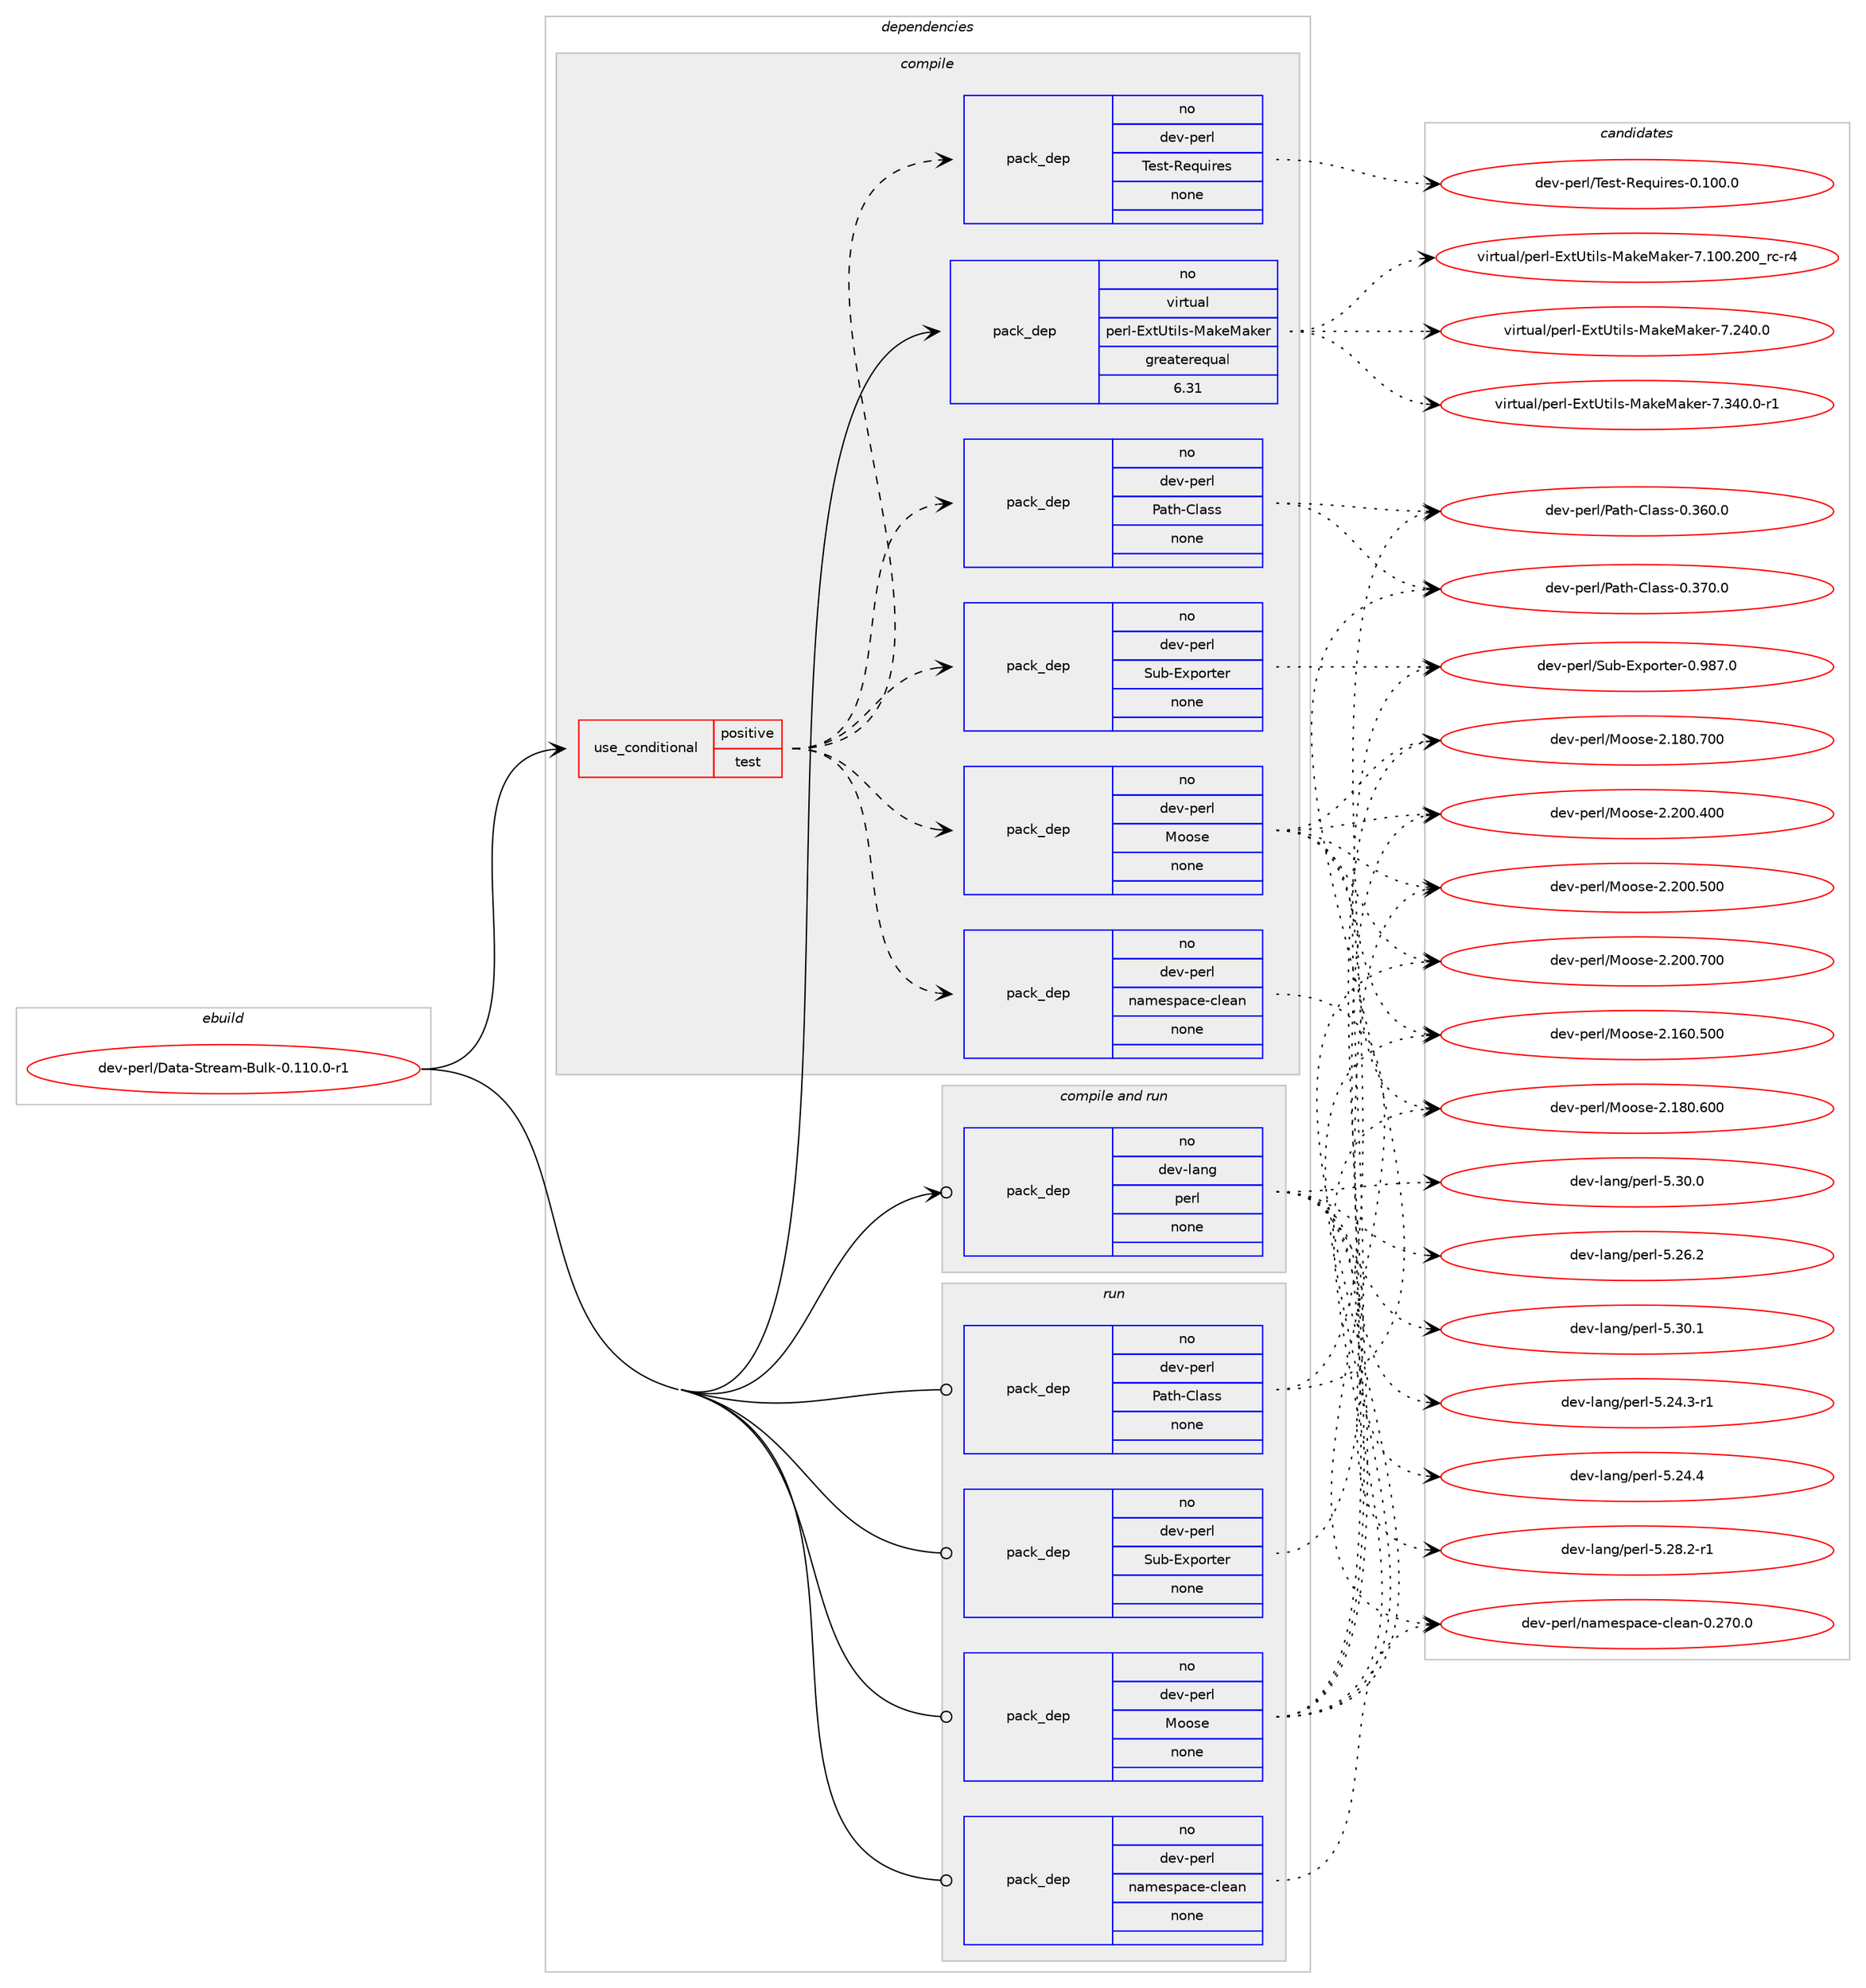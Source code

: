 digraph prolog {

# *************
# Graph options
# *************

newrank=true;
concentrate=true;
compound=true;
graph [rankdir=LR,fontname=Helvetica,fontsize=10,ranksep=1.5];#, ranksep=2.5, nodesep=0.2];
edge  [arrowhead=vee];
node  [fontname=Helvetica,fontsize=10];

# **********
# The ebuild
# **********

subgraph cluster_leftcol {
color=gray;
rank=same;
label=<<i>ebuild</i>>;
id [label="dev-perl/Data-Stream-Bulk-0.110.0-r1", color=red, width=4, href="../dev-perl/Data-Stream-Bulk-0.110.0-r1.svg"];
}

# ****************
# The dependencies
# ****************

subgraph cluster_midcol {
color=gray;
label=<<i>dependencies</i>>;
subgraph cluster_compile {
fillcolor="#eeeeee";
style=filled;
label=<<i>compile</i>>;
subgraph cond133493 {
dependency575949 [label=<<TABLE BORDER="0" CELLBORDER="1" CELLSPACING="0" CELLPADDING="4"><TR><TD ROWSPAN="3" CELLPADDING="10">use_conditional</TD></TR><TR><TD>positive</TD></TR><TR><TD>test</TD></TR></TABLE>>, shape=none, color=red];
subgraph pack430813 {
dependency575950 [label=<<TABLE BORDER="0" CELLBORDER="1" CELLSPACING="0" CELLPADDING="4" WIDTH="220"><TR><TD ROWSPAN="6" CELLPADDING="30">pack_dep</TD></TR><TR><TD WIDTH="110">no</TD></TR><TR><TD>dev-perl</TD></TR><TR><TD>Moose</TD></TR><TR><TD>none</TD></TR><TR><TD></TD></TR></TABLE>>, shape=none, color=blue];
}
dependency575949:e -> dependency575950:w [weight=20,style="dashed",arrowhead="vee"];
subgraph pack430814 {
dependency575951 [label=<<TABLE BORDER="0" CELLBORDER="1" CELLSPACING="0" CELLPADDING="4" WIDTH="220"><TR><TD ROWSPAN="6" CELLPADDING="30">pack_dep</TD></TR><TR><TD WIDTH="110">no</TD></TR><TR><TD>dev-perl</TD></TR><TR><TD>Sub-Exporter</TD></TR><TR><TD>none</TD></TR><TR><TD></TD></TR></TABLE>>, shape=none, color=blue];
}
dependency575949:e -> dependency575951:w [weight=20,style="dashed",arrowhead="vee"];
subgraph pack430815 {
dependency575952 [label=<<TABLE BORDER="0" CELLBORDER="1" CELLSPACING="0" CELLPADDING="4" WIDTH="220"><TR><TD ROWSPAN="6" CELLPADDING="30">pack_dep</TD></TR><TR><TD WIDTH="110">no</TD></TR><TR><TD>dev-perl</TD></TR><TR><TD>Path-Class</TD></TR><TR><TD>none</TD></TR><TR><TD></TD></TR></TABLE>>, shape=none, color=blue];
}
dependency575949:e -> dependency575952:w [weight=20,style="dashed",arrowhead="vee"];
subgraph pack430816 {
dependency575953 [label=<<TABLE BORDER="0" CELLBORDER="1" CELLSPACING="0" CELLPADDING="4" WIDTH="220"><TR><TD ROWSPAN="6" CELLPADDING="30">pack_dep</TD></TR><TR><TD WIDTH="110">no</TD></TR><TR><TD>dev-perl</TD></TR><TR><TD>namespace-clean</TD></TR><TR><TD>none</TD></TR><TR><TD></TD></TR></TABLE>>, shape=none, color=blue];
}
dependency575949:e -> dependency575953:w [weight=20,style="dashed",arrowhead="vee"];
subgraph pack430817 {
dependency575954 [label=<<TABLE BORDER="0" CELLBORDER="1" CELLSPACING="0" CELLPADDING="4" WIDTH="220"><TR><TD ROWSPAN="6" CELLPADDING="30">pack_dep</TD></TR><TR><TD WIDTH="110">no</TD></TR><TR><TD>dev-perl</TD></TR><TR><TD>Test-Requires</TD></TR><TR><TD>none</TD></TR><TR><TD></TD></TR></TABLE>>, shape=none, color=blue];
}
dependency575949:e -> dependency575954:w [weight=20,style="dashed",arrowhead="vee"];
}
id:e -> dependency575949:w [weight=20,style="solid",arrowhead="vee"];
subgraph pack430818 {
dependency575955 [label=<<TABLE BORDER="0" CELLBORDER="1" CELLSPACING="0" CELLPADDING="4" WIDTH="220"><TR><TD ROWSPAN="6" CELLPADDING="30">pack_dep</TD></TR><TR><TD WIDTH="110">no</TD></TR><TR><TD>virtual</TD></TR><TR><TD>perl-ExtUtils-MakeMaker</TD></TR><TR><TD>greaterequal</TD></TR><TR><TD>6.31</TD></TR></TABLE>>, shape=none, color=blue];
}
id:e -> dependency575955:w [weight=20,style="solid",arrowhead="vee"];
}
subgraph cluster_compileandrun {
fillcolor="#eeeeee";
style=filled;
label=<<i>compile and run</i>>;
subgraph pack430819 {
dependency575956 [label=<<TABLE BORDER="0" CELLBORDER="1" CELLSPACING="0" CELLPADDING="4" WIDTH="220"><TR><TD ROWSPAN="6" CELLPADDING="30">pack_dep</TD></TR><TR><TD WIDTH="110">no</TD></TR><TR><TD>dev-lang</TD></TR><TR><TD>perl</TD></TR><TR><TD>none</TD></TR><TR><TD></TD></TR></TABLE>>, shape=none, color=blue];
}
id:e -> dependency575956:w [weight=20,style="solid",arrowhead="odotvee"];
}
subgraph cluster_run {
fillcolor="#eeeeee";
style=filled;
label=<<i>run</i>>;
subgraph pack430820 {
dependency575957 [label=<<TABLE BORDER="0" CELLBORDER="1" CELLSPACING="0" CELLPADDING="4" WIDTH="220"><TR><TD ROWSPAN="6" CELLPADDING="30">pack_dep</TD></TR><TR><TD WIDTH="110">no</TD></TR><TR><TD>dev-perl</TD></TR><TR><TD>Moose</TD></TR><TR><TD>none</TD></TR><TR><TD></TD></TR></TABLE>>, shape=none, color=blue];
}
id:e -> dependency575957:w [weight=20,style="solid",arrowhead="odot"];
subgraph pack430821 {
dependency575958 [label=<<TABLE BORDER="0" CELLBORDER="1" CELLSPACING="0" CELLPADDING="4" WIDTH="220"><TR><TD ROWSPAN="6" CELLPADDING="30">pack_dep</TD></TR><TR><TD WIDTH="110">no</TD></TR><TR><TD>dev-perl</TD></TR><TR><TD>Path-Class</TD></TR><TR><TD>none</TD></TR><TR><TD></TD></TR></TABLE>>, shape=none, color=blue];
}
id:e -> dependency575958:w [weight=20,style="solid",arrowhead="odot"];
subgraph pack430822 {
dependency575959 [label=<<TABLE BORDER="0" CELLBORDER="1" CELLSPACING="0" CELLPADDING="4" WIDTH="220"><TR><TD ROWSPAN="6" CELLPADDING="30">pack_dep</TD></TR><TR><TD WIDTH="110">no</TD></TR><TR><TD>dev-perl</TD></TR><TR><TD>Sub-Exporter</TD></TR><TR><TD>none</TD></TR><TR><TD></TD></TR></TABLE>>, shape=none, color=blue];
}
id:e -> dependency575959:w [weight=20,style="solid",arrowhead="odot"];
subgraph pack430823 {
dependency575960 [label=<<TABLE BORDER="0" CELLBORDER="1" CELLSPACING="0" CELLPADDING="4" WIDTH="220"><TR><TD ROWSPAN="6" CELLPADDING="30">pack_dep</TD></TR><TR><TD WIDTH="110">no</TD></TR><TR><TD>dev-perl</TD></TR><TR><TD>namespace-clean</TD></TR><TR><TD>none</TD></TR><TR><TD></TD></TR></TABLE>>, shape=none, color=blue];
}
id:e -> dependency575960:w [weight=20,style="solid",arrowhead="odot"];
}
}

# **************
# The candidates
# **************

subgraph cluster_choices {
rank=same;
color=gray;
label=<<i>candidates</i>>;

subgraph choice430813 {
color=black;
nodesep=1;
choice10010111845112101114108477711111111510145504649544846534848 [label="dev-perl/Moose-2.160.500", color=red, width=4,href="../dev-perl/Moose-2.160.500.svg"];
choice10010111845112101114108477711111111510145504649564846544848 [label="dev-perl/Moose-2.180.600", color=red, width=4,href="../dev-perl/Moose-2.180.600.svg"];
choice10010111845112101114108477711111111510145504649564846554848 [label="dev-perl/Moose-2.180.700", color=red, width=4,href="../dev-perl/Moose-2.180.700.svg"];
choice10010111845112101114108477711111111510145504650484846524848 [label="dev-perl/Moose-2.200.400", color=red, width=4,href="../dev-perl/Moose-2.200.400.svg"];
choice10010111845112101114108477711111111510145504650484846534848 [label="dev-perl/Moose-2.200.500", color=red, width=4,href="../dev-perl/Moose-2.200.500.svg"];
choice10010111845112101114108477711111111510145504650484846554848 [label="dev-perl/Moose-2.200.700", color=red, width=4,href="../dev-perl/Moose-2.200.700.svg"];
dependency575950:e -> choice10010111845112101114108477711111111510145504649544846534848:w [style=dotted,weight="100"];
dependency575950:e -> choice10010111845112101114108477711111111510145504649564846544848:w [style=dotted,weight="100"];
dependency575950:e -> choice10010111845112101114108477711111111510145504649564846554848:w [style=dotted,weight="100"];
dependency575950:e -> choice10010111845112101114108477711111111510145504650484846524848:w [style=dotted,weight="100"];
dependency575950:e -> choice10010111845112101114108477711111111510145504650484846534848:w [style=dotted,weight="100"];
dependency575950:e -> choice10010111845112101114108477711111111510145504650484846554848:w [style=dotted,weight="100"];
}
subgraph choice430814 {
color=black;
nodesep=1;
choice1001011184511210111410847831179845691201121111141161011144548465756554648 [label="dev-perl/Sub-Exporter-0.987.0", color=red, width=4,href="../dev-perl/Sub-Exporter-0.987.0.svg"];
dependency575951:e -> choice1001011184511210111410847831179845691201121111141161011144548465756554648:w [style=dotted,weight="100"];
}
subgraph choice430815 {
color=black;
nodesep=1;
choice100101118451121011141084780971161044567108971151154548465154484648 [label="dev-perl/Path-Class-0.360.0", color=red, width=4,href="../dev-perl/Path-Class-0.360.0.svg"];
choice100101118451121011141084780971161044567108971151154548465155484648 [label="dev-perl/Path-Class-0.370.0", color=red, width=4,href="../dev-perl/Path-Class-0.370.0.svg"];
dependency575952:e -> choice100101118451121011141084780971161044567108971151154548465154484648:w [style=dotted,weight="100"];
dependency575952:e -> choice100101118451121011141084780971161044567108971151154548465155484648:w [style=dotted,weight="100"];
}
subgraph choice430816 {
color=black;
nodesep=1;
choice10010111845112101114108471109710910111511297991014599108101971104548465055484648 [label="dev-perl/namespace-clean-0.270.0", color=red, width=4,href="../dev-perl/namespace-clean-0.270.0.svg"];
dependency575953:e -> choice10010111845112101114108471109710910111511297991014599108101971104548465055484648:w [style=dotted,weight="100"];
}
subgraph choice430817 {
color=black;
nodesep=1;
choice10010111845112101114108478410111511645821011131171051141011154548464948484648 [label="dev-perl/Test-Requires-0.100.0", color=red, width=4,href="../dev-perl/Test-Requires-0.100.0.svg"];
dependency575954:e -> choice10010111845112101114108478410111511645821011131171051141011154548464948484648:w [style=dotted,weight="100"];
}
subgraph choice430818 {
color=black;
nodesep=1;
choice118105114116117971084711210111410845691201168511610510811545779710710177971071011144555464948484650484895114994511452 [label="virtual/perl-ExtUtils-MakeMaker-7.100.200_rc-r4", color=red, width=4,href="../virtual/perl-ExtUtils-MakeMaker-7.100.200_rc-r4.svg"];
choice118105114116117971084711210111410845691201168511610510811545779710710177971071011144555465052484648 [label="virtual/perl-ExtUtils-MakeMaker-7.240.0", color=red, width=4,href="../virtual/perl-ExtUtils-MakeMaker-7.240.0.svg"];
choice1181051141161179710847112101114108456912011685116105108115457797107101779710710111445554651524846484511449 [label="virtual/perl-ExtUtils-MakeMaker-7.340.0-r1", color=red, width=4,href="../virtual/perl-ExtUtils-MakeMaker-7.340.0-r1.svg"];
dependency575955:e -> choice118105114116117971084711210111410845691201168511610510811545779710710177971071011144555464948484650484895114994511452:w [style=dotted,weight="100"];
dependency575955:e -> choice118105114116117971084711210111410845691201168511610510811545779710710177971071011144555465052484648:w [style=dotted,weight="100"];
dependency575955:e -> choice1181051141161179710847112101114108456912011685116105108115457797107101779710710111445554651524846484511449:w [style=dotted,weight="100"];
}
subgraph choice430819 {
color=black;
nodesep=1;
choice100101118451089711010347112101114108455346505246514511449 [label="dev-lang/perl-5.24.3-r1", color=red, width=4,href="../dev-lang/perl-5.24.3-r1.svg"];
choice10010111845108971101034711210111410845534650524652 [label="dev-lang/perl-5.24.4", color=red, width=4,href="../dev-lang/perl-5.24.4.svg"];
choice10010111845108971101034711210111410845534650544650 [label="dev-lang/perl-5.26.2", color=red, width=4,href="../dev-lang/perl-5.26.2.svg"];
choice100101118451089711010347112101114108455346505646504511449 [label="dev-lang/perl-5.28.2-r1", color=red, width=4,href="../dev-lang/perl-5.28.2-r1.svg"];
choice10010111845108971101034711210111410845534651484648 [label="dev-lang/perl-5.30.0", color=red, width=4,href="../dev-lang/perl-5.30.0.svg"];
choice10010111845108971101034711210111410845534651484649 [label="dev-lang/perl-5.30.1", color=red, width=4,href="../dev-lang/perl-5.30.1.svg"];
dependency575956:e -> choice100101118451089711010347112101114108455346505246514511449:w [style=dotted,weight="100"];
dependency575956:e -> choice10010111845108971101034711210111410845534650524652:w [style=dotted,weight="100"];
dependency575956:e -> choice10010111845108971101034711210111410845534650544650:w [style=dotted,weight="100"];
dependency575956:e -> choice100101118451089711010347112101114108455346505646504511449:w [style=dotted,weight="100"];
dependency575956:e -> choice10010111845108971101034711210111410845534651484648:w [style=dotted,weight="100"];
dependency575956:e -> choice10010111845108971101034711210111410845534651484649:w [style=dotted,weight="100"];
}
subgraph choice430820 {
color=black;
nodesep=1;
choice10010111845112101114108477711111111510145504649544846534848 [label="dev-perl/Moose-2.160.500", color=red, width=4,href="../dev-perl/Moose-2.160.500.svg"];
choice10010111845112101114108477711111111510145504649564846544848 [label="dev-perl/Moose-2.180.600", color=red, width=4,href="../dev-perl/Moose-2.180.600.svg"];
choice10010111845112101114108477711111111510145504649564846554848 [label="dev-perl/Moose-2.180.700", color=red, width=4,href="../dev-perl/Moose-2.180.700.svg"];
choice10010111845112101114108477711111111510145504650484846524848 [label="dev-perl/Moose-2.200.400", color=red, width=4,href="../dev-perl/Moose-2.200.400.svg"];
choice10010111845112101114108477711111111510145504650484846534848 [label="dev-perl/Moose-2.200.500", color=red, width=4,href="../dev-perl/Moose-2.200.500.svg"];
choice10010111845112101114108477711111111510145504650484846554848 [label="dev-perl/Moose-2.200.700", color=red, width=4,href="../dev-perl/Moose-2.200.700.svg"];
dependency575957:e -> choice10010111845112101114108477711111111510145504649544846534848:w [style=dotted,weight="100"];
dependency575957:e -> choice10010111845112101114108477711111111510145504649564846544848:w [style=dotted,weight="100"];
dependency575957:e -> choice10010111845112101114108477711111111510145504649564846554848:w [style=dotted,weight="100"];
dependency575957:e -> choice10010111845112101114108477711111111510145504650484846524848:w [style=dotted,weight="100"];
dependency575957:e -> choice10010111845112101114108477711111111510145504650484846534848:w [style=dotted,weight="100"];
dependency575957:e -> choice10010111845112101114108477711111111510145504650484846554848:w [style=dotted,weight="100"];
}
subgraph choice430821 {
color=black;
nodesep=1;
choice100101118451121011141084780971161044567108971151154548465154484648 [label="dev-perl/Path-Class-0.360.0", color=red, width=4,href="../dev-perl/Path-Class-0.360.0.svg"];
choice100101118451121011141084780971161044567108971151154548465155484648 [label="dev-perl/Path-Class-0.370.0", color=red, width=4,href="../dev-perl/Path-Class-0.370.0.svg"];
dependency575958:e -> choice100101118451121011141084780971161044567108971151154548465154484648:w [style=dotted,weight="100"];
dependency575958:e -> choice100101118451121011141084780971161044567108971151154548465155484648:w [style=dotted,weight="100"];
}
subgraph choice430822 {
color=black;
nodesep=1;
choice1001011184511210111410847831179845691201121111141161011144548465756554648 [label="dev-perl/Sub-Exporter-0.987.0", color=red, width=4,href="../dev-perl/Sub-Exporter-0.987.0.svg"];
dependency575959:e -> choice1001011184511210111410847831179845691201121111141161011144548465756554648:w [style=dotted,weight="100"];
}
subgraph choice430823 {
color=black;
nodesep=1;
choice10010111845112101114108471109710910111511297991014599108101971104548465055484648 [label="dev-perl/namespace-clean-0.270.0", color=red, width=4,href="../dev-perl/namespace-clean-0.270.0.svg"];
dependency575960:e -> choice10010111845112101114108471109710910111511297991014599108101971104548465055484648:w [style=dotted,weight="100"];
}
}

}
